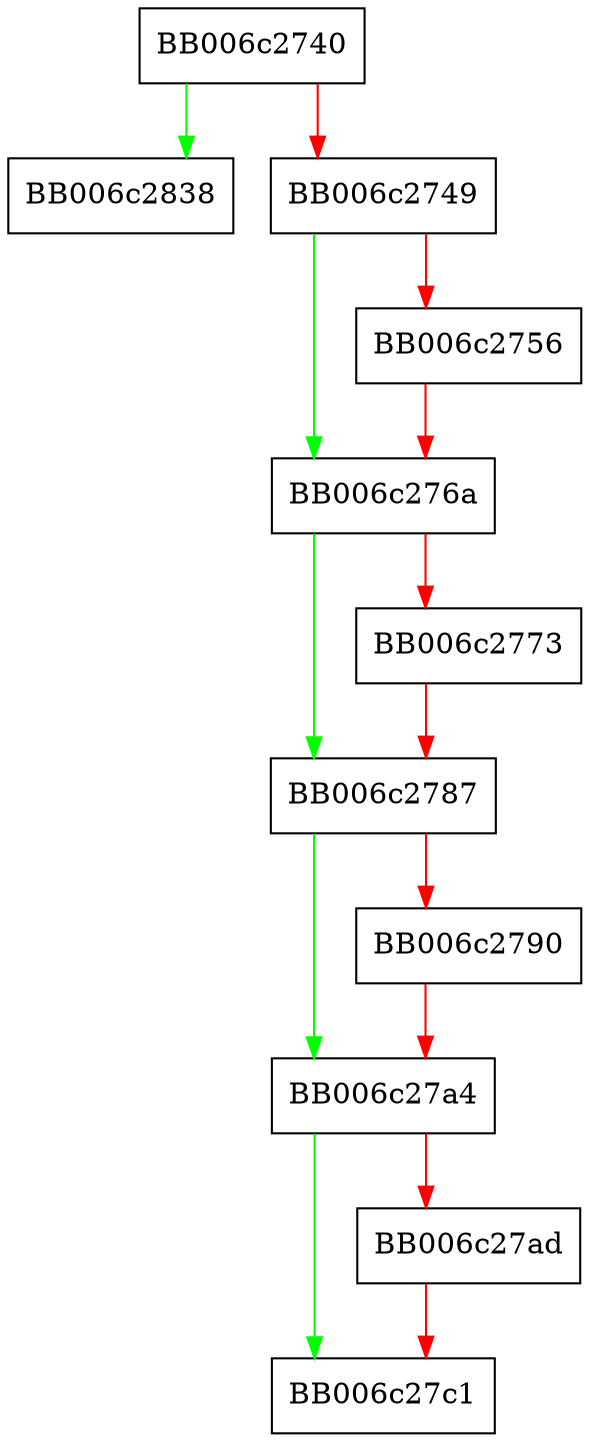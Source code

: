 digraph kdf_argon2_free {
  node [shape="box"];
  graph [splines=ortho];
  BB006c2740 -> BB006c2838 [color="green"];
  BB006c2740 -> BB006c2749 [color="red"];
  BB006c2749 -> BB006c276a [color="green"];
  BB006c2749 -> BB006c2756 [color="red"];
  BB006c2756 -> BB006c276a [color="red"];
  BB006c276a -> BB006c2787 [color="green"];
  BB006c276a -> BB006c2773 [color="red"];
  BB006c2773 -> BB006c2787 [color="red"];
  BB006c2787 -> BB006c27a4 [color="green"];
  BB006c2787 -> BB006c2790 [color="red"];
  BB006c2790 -> BB006c27a4 [color="red"];
  BB006c27a4 -> BB006c27c1 [color="green"];
  BB006c27a4 -> BB006c27ad [color="red"];
  BB006c27ad -> BB006c27c1 [color="red"];
}